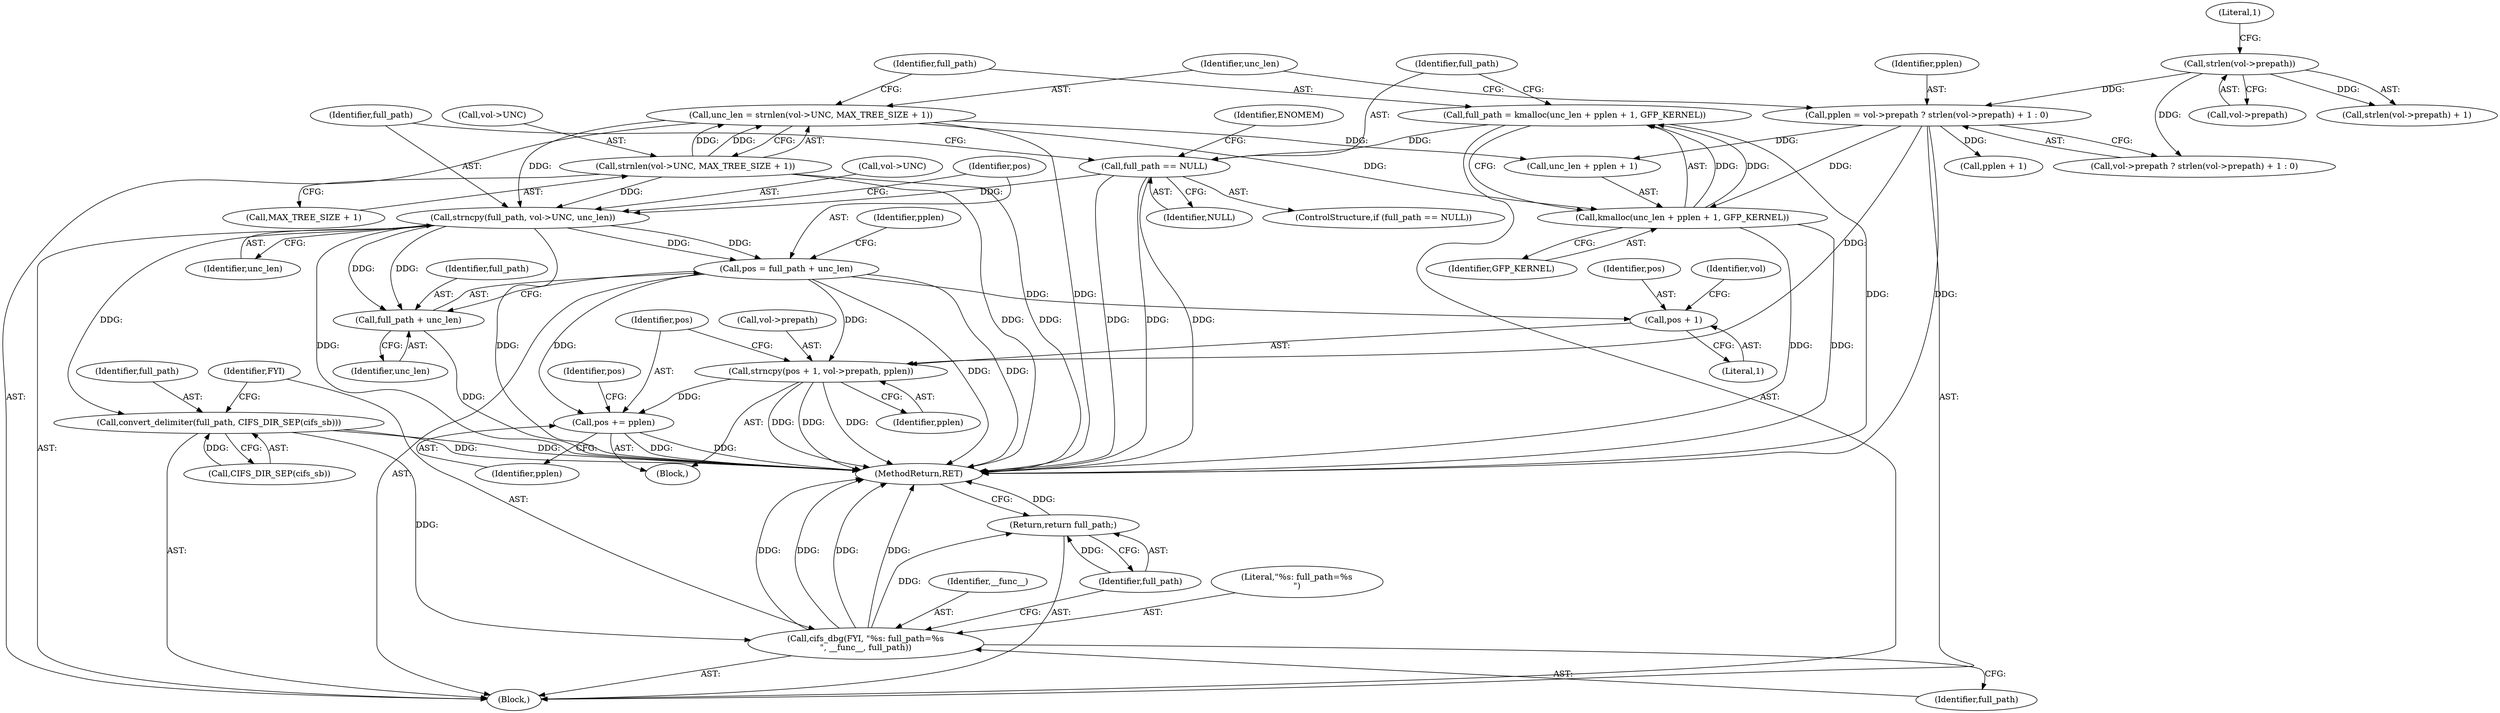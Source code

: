 digraph "0_linux_1fc29bacedeabb278080e31bb9c1ecb49f143c3b@API" {
"1000131" [label="(Call,full_path = kmalloc(unc_len + pplen + 1, GFP_KERNEL))"];
"1000133" [label="(Call,kmalloc(unc_len + pplen + 1, GFP_KERNEL))"];
"1000122" [label="(Call,unc_len = strnlen(vol->UNC, MAX_TREE_SIZE + 1))"];
"1000124" [label="(Call,strnlen(vol->UNC, MAX_TREE_SIZE + 1))"];
"1000108" [label="(Call,pplen = vol->prepath ? strlen(vol->prepath) + 1 : 0)"];
"1000115" [label="(Call,strlen(vol->prepath))"];
"1000141" [label="(Call,full_path == NULL)"];
"1000148" [label="(Call,strncpy(full_path, vol->UNC, unc_len))"];
"1000154" [label="(Call,pos = full_path + unc_len)"];
"1000167" [label="(Call,strncpy(pos + 1, vol->prepath, pplen))"];
"1000175" [label="(Call,pos += pplen)"];
"1000168" [label="(Call,pos + 1)"];
"1000156" [label="(Call,full_path + unc_len)"];
"1000182" [label="(Call,convert_delimiter(full_path, CIFS_DIR_SEP(cifs_sb)))"];
"1000186" [label="(Call,cifs_dbg(FYI, \"%s: full_path=%s\n\", __func__, full_path))"];
"1000191" [label="(Return,return full_path;)"];
"1000154" [label="(Call,pos = full_path + unc_len)"];
"1000128" [label="(Call,MAX_TREE_SIZE + 1)"];
"1000168" [label="(Call,pos + 1)"];
"1000142" [label="(Identifier,full_path)"];
"1000189" [label="(Identifier,__func__)"];
"1000148" [label="(Call,strncpy(full_path, vol->UNC, unc_len))"];
"1000190" [label="(Identifier,full_path)"];
"1000193" [label="(MethodReturn,RET)"];
"1000110" [label="(Call,vol->prepath ? strlen(vol->prepath) + 1 : 0)"];
"1000175" [label="(Call,pos += pplen)"];
"1000182" [label="(Call,convert_delimiter(full_path, CIFS_DIR_SEP(cifs_sb)))"];
"1000119" [label="(Literal,1)"];
"1000149" [label="(Identifier,full_path)"];
"1000176" [label="(Identifier,pos)"];
"1000109" [label="(Identifier,pplen)"];
"1000155" [label="(Identifier,pos)"];
"1000122" [label="(Call,unc_len = strnlen(vol->UNC, MAX_TREE_SIZE + 1))"];
"1000169" [label="(Identifier,pos)"];
"1000139" [label="(Identifier,GFP_KERNEL)"];
"1000174" [label="(Identifier,pplen)"];
"1000108" [label="(Call,pplen = vol->prepath ? strlen(vol->prepath) + 1 : 0)"];
"1000171" [label="(Call,vol->prepath)"];
"1000170" [label="(Literal,1)"];
"1000192" [label="(Identifier,full_path)"];
"1000140" [label="(ControlStructure,if (full_path == NULL))"];
"1000187" [label="(Identifier,FYI)"];
"1000180" [label="(Identifier,pos)"];
"1000161" [label="(Block,)"];
"1000125" [label="(Call,vol->UNC)"];
"1000186" [label="(Call,cifs_dbg(FYI, \"%s: full_path=%s\n\", __func__, full_path))"];
"1000177" [label="(Identifier,pplen)"];
"1000131" [label="(Call,full_path = kmalloc(unc_len + pplen + 1, GFP_KERNEL))"];
"1000104" [label="(Block,)"];
"1000153" [label="(Identifier,unc_len)"];
"1000143" [label="(Identifier,NULL)"];
"1000150" [label="(Call,vol->UNC)"];
"1000116" [label="(Call,vol->prepath)"];
"1000160" [label="(Identifier,pplen)"];
"1000132" [label="(Identifier,full_path)"];
"1000115" [label="(Call,strlen(vol->prepath))"];
"1000141" [label="(Call,full_path == NULL)"];
"1000156" [label="(Call,full_path + unc_len)"];
"1000114" [label="(Call,strlen(vol->prepath) + 1)"];
"1000123" [label="(Identifier,unc_len)"];
"1000133" [label="(Call,kmalloc(unc_len + pplen + 1, GFP_KERNEL))"];
"1000158" [label="(Identifier,unc_len)"];
"1000184" [label="(Call,CIFS_DIR_SEP(cifs_sb))"];
"1000136" [label="(Call,pplen + 1)"];
"1000124" [label="(Call,strnlen(vol->UNC, MAX_TREE_SIZE + 1))"];
"1000147" [label="(Identifier,ENOMEM)"];
"1000167" [label="(Call,strncpy(pos + 1, vol->prepath, pplen))"];
"1000134" [label="(Call,unc_len + pplen + 1)"];
"1000157" [label="(Identifier,full_path)"];
"1000183" [label="(Identifier,full_path)"];
"1000191" [label="(Return,return full_path;)"];
"1000188" [label="(Literal,\"%s: full_path=%s\n\")"];
"1000172" [label="(Identifier,vol)"];
"1000131" -> "1000104"  [label="AST: "];
"1000131" -> "1000133"  [label="CFG: "];
"1000132" -> "1000131"  [label="AST: "];
"1000133" -> "1000131"  [label="AST: "];
"1000142" -> "1000131"  [label="CFG: "];
"1000131" -> "1000193"  [label="DDG: "];
"1000133" -> "1000131"  [label="DDG: "];
"1000133" -> "1000131"  [label="DDG: "];
"1000131" -> "1000141"  [label="DDG: "];
"1000133" -> "1000139"  [label="CFG: "];
"1000134" -> "1000133"  [label="AST: "];
"1000139" -> "1000133"  [label="AST: "];
"1000133" -> "1000193"  [label="DDG: "];
"1000133" -> "1000193"  [label="DDG: "];
"1000122" -> "1000133"  [label="DDG: "];
"1000108" -> "1000133"  [label="DDG: "];
"1000122" -> "1000104"  [label="AST: "];
"1000122" -> "1000124"  [label="CFG: "];
"1000123" -> "1000122"  [label="AST: "];
"1000124" -> "1000122"  [label="AST: "];
"1000132" -> "1000122"  [label="CFG: "];
"1000122" -> "1000193"  [label="DDG: "];
"1000124" -> "1000122"  [label="DDG: "];
"1000124" -> "1000122"  [label="DDG: "];
"1000122" -> "1000134"  [label="DDG: "];
"1000122" -> "1000148"  [label="DDG: "];
"1000124" -> "1000128"  [label="CFG: "];
"1000125" -> "1000124"  [label="AST: "];
"1000128" -> "1000124"  [label="AST: "];
"1000124" -> "1000193"  [label="DDG: "];
"1000124" -> "1000193"  [label="DDG: "];
"1000124" -> "1000148"  [label="DDG: "];
"1000108" -> "1000104"  [label="AST: "];
"1000108" -> "1000110"  [label="CFG: "];
"1000109" -> "1000108"  [label="AST: "];
"1000110" -> "1000108"  [label="AST: "];
"1000123" -> "1000108"  [label="CFG: "];
"1000108" -> "1000193"  [label="DDG: "];
"1000115" -> "1000108"  [label="DDG: "];
"1000108" -> "1000134"  [label="DDG: "];
"1000108" -> "1000136"  [label="DDG: "];
"1000108" -> "1000167"  [label="DDG: "];
"1000115" -> "1000114"  [label="AST: "];
"1000115" -> "1000116"  [label="CFG: "];
"1000116" -> "1000115"  [label="AST: "];
"1000119" -> "1000115"  [label="CFG: "];
"1000115" -> "1000110"  [label="DDG: "];
"1000115" -> "1000114"  [label="DDG: "];
"1000141" -> "1000140"  [label="AST: "];
"1000141" -> "1000143"  [label="CFG: "];
"1000142" -> "1000141"  [label="AST: "];
"1000143" -> "1000141"  [label="AST: "];
"1000147" -> "1000141"  [label="CFG: "];
"1000149" -> "1000141"  [label="CFG: "];
"1000141" -> "1000193"  [label="DDG: "];
"1000141" -> "1000193"  [label="DDG: "];
"1000141" -> "1000193"  [label="DDG: "];
"1000141" -> "1000148"  [label="DDG: "];
"1000148" -> "1000104"  [label="AST: "];
"1000148" -> "1000153"  [label="CFG: "];
"1000149" -> "1000148"  [label="AST: "];
"1000150" -> "1000148"  [label="AST: "];
"1000153" -> "1000148"  [label="AST: "];
"1000155" -> "1000148"  [label="CFG: "];
"1000148" -> "1000193"  [label="DDG: "];
"1000148" -> "1000193"  [label="DDG: "];
"1000148" -> "1000154"  [label="DDG: "];
"1000148" -> "1000154"  [label="DDG: "];
"1000148" -> "1000156"  [label="DDG: "];
"1000148" -> "1000156"  [label="DDG: "];
"1000148" -> "1000182"  [label="DDG: "];
"1000154" -> "1000104"  [label="AST: "];
"1000154" -> "1000156"  [label="CFG: "];
"1000155" -> "1000154"  [label="AST: "];
"1000156" -> "1000154"  [label="AST: "];
"1000160" -> "1000154"  [label="CFG: "];
"1000154" -> "1000193"  [label="DDG: "];
"1000154" -> "1000193"  [label="DDG: "];
"1000154" -> "1000167"  [label="DDG: "];
"1000154" -> "1000168"  [label="DDG: "];
"1000154" -> "1000175"  [label="DDG: "];
"1000167" -> "1000161"  [label="AST: "];
"1000167" -> "1000174"  [label="CFG: "];
"1000168" -> "1000167"  [label="AST: "];
"1000171" -> "1000167"  [label="AST: "];
"1000174" -> "1000167"  [label="AST: "];
"1000176" -> "1000167"  [label="CFG: "];
"1000167" -> "1000193"  [label="DDG: "];
"1000167" -> "1000193"  [label="DDG: "];
"1000167" -> "1000193"  [label="DDG: "];
"1000167" -> "1000175"  [label="DDG: "];
"1000175" -> "1000161"  [label="AST: "];
"1000175" -> "1000177"  [label="CFG: "];
"1000176" -> "1000175"  [label="AST: "];
"1000177" -> "1000175"  [label="AST: "];
"1000180" -> "1000175"  [label="CFG: "];
"1000175" -> "1000193"  [label="DDG: "];
"1000175" -> "1000193"  [label="DDG: "];
"1000168" -> "1000170"  [label="CFG: "];
"1000169" -> "1000168"  [label="AST: "];
"1000170" -> "1000168"  [label="AST: "];
"1000172" -> "1000168"  [label="CFG: "];
"1000156" -> "1000158"  [label="CFG: "];
"1000157" -> "1000156"  [label="AST: "];
"1000158" -> "1000156"  [label="AST: "];
"1000156" -> "1000193"  [label="DDG: "];
"1000182" -> "1000104"  [label="AST: "];
"1000182" -> "1000184"  [label="CFG: "];
"1000183" -> "1000182"  [label="AST: "];
"1000184" -> "1000182"  [label="AST: "];
"1000187" -> "1000182"  [label="CFG: "];
"1000182" -> "1000193"  [label="DDG: "];
"1000182" -> "1000193"  [label="DDG: "];
"1000184" -> "1000182"  [label="DDG: "];
"1000182" -> "1000186"  [label="DDG: "];
"1000186" -> "1000104"  [label="AST: "];
"1000186" -> "1000190"  [label="CFG: "];
"1000187" -> "1000186"  [label="AST: "];
"1000188" -> "1000186"  [label="AST: "];
"1000189" -> "1000186"  [label="AST: "];
"1000190" -> "1000186"  [label="AST: "];
"1000192" -> "1000186"  [label="CFG: "];
"1000186" -> "1000193"  [label="DDG: "];
"1000186" -> "1000193"  [label="DDG: "];
"1000186" -> "1000193"  [label="DDG: "];
"1000186" -> "1000193"  [label="DDG: "];
"1000186" -> "1000191"  [label="DDG: "];
"1000191" -> "1000104"  [label="AST: "];
"1000191" -> "1000192"  [label="CFG: "];
"1000192" -> "1000191"  [label="AST: "];
"1000193" -> "1000191"  [label="CFG: "];
"1000191" -> "1000193"  [label="DDG: "];
"1000192" -> "1000191"  [label="DDG: "];
}

